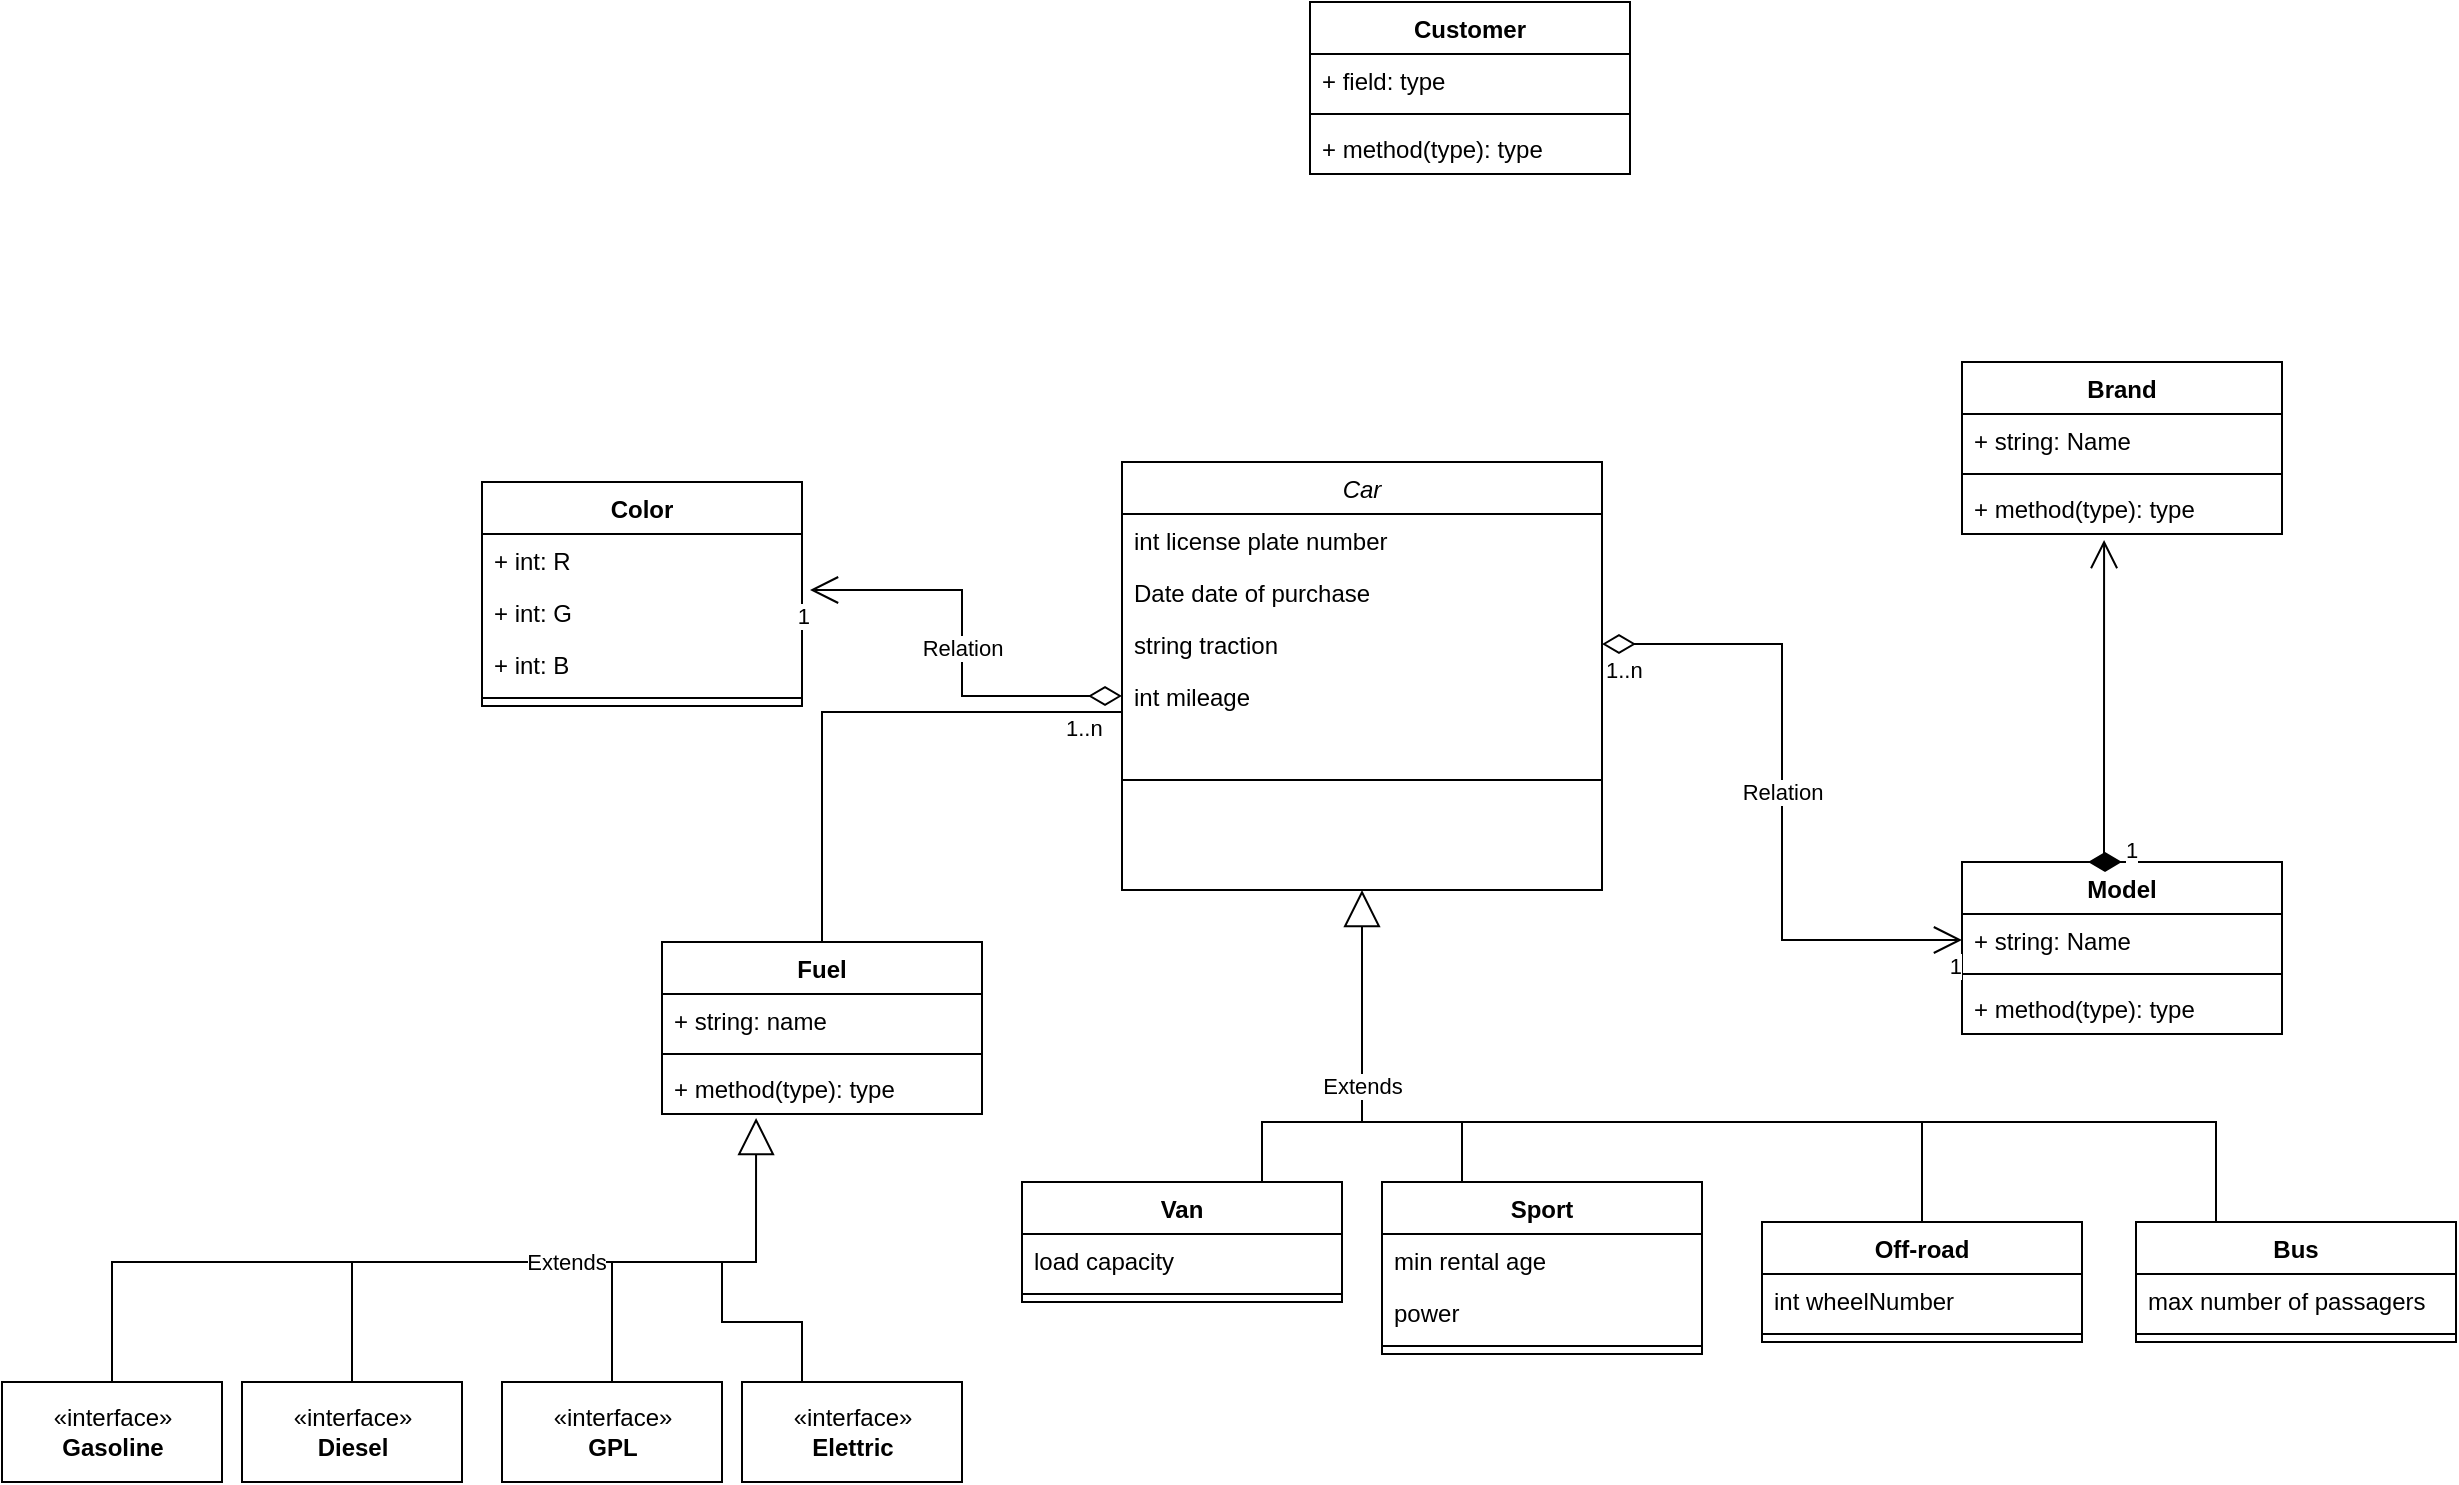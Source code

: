 <mxfile version="17.4.3"><diagram id="C5RBs43oDa-KdzZeNtuy" name="Page-1"><mxGraphModel dx="2316" dy="1942" grid="1" gridSize="10" guides="1" tooltips="1" connect="1" arrows="1" fold="1" page="1" pageScale="1" pageWidth="827" pageHeight="1169" math="0" shadow="0"><root><mxCell id="WIyWlLk6GJQsqaUBKTNV-0"/><mxCell id="WIyWlLk6GJQsqaUBKTNV-1" parent="WIyWlLk6GJQsqaUBKTNV-0"/><mxCell id="zkfFHV4jXpPFQw0GAbJ--0" value="Car&#10;" style="swimlane;fontStyle=2;align=center;verticalAlign=top;childLayout=stackLayout;horizontal=1;startSize=26;horizontalStack=0;resizeParent=1;resizeLast=0;collapsible=1;marginBottom=0;rounded=0;shadow=0;strokeWidth=1;" parent="WIyWlLk6GJQsqaUBKTNV-1" vertex="1"><mxGeometry x="160" y="120" width="240" height="214" as="geometry"><mxRectangle x="230" y="140" width="160" height="26" as="alternateBounds"/></mxGeometry></mxCell><mxCell id="zkfFHV4jXpPFQw0GAbJ--1" value="int license plate number" style="text;align=left;verticalAlign=top;spacingLeft=4;spacingRight=4;overflow=hidden;rotatable=0;points=[[0,0.5],[1,0.5]];portConstraint=eastwest;" parent="zkfFHV4jXpPFQw0GAbJ--0" vertex="1"><mxGeometry y="26" width="240" height="26" as="geometry"/></mxCell><mxCell id="ccY_0800kIf1PqhghtWj-1" value="Date date of purchase" style="text;align=left;verticalAlign=top;spacingLeft=4;spacingRight=4;overflow=hidden;rotatable=0;points=[[0,0.5],[1,0.5]];portConstraint=eastwest;rounded=0;shadow=0;html=0;" vertex="1" parent="zkfFHV4jXpPFQw0GAbJ--0"><mxGeometry y="52" width="240" height="26" as="geometry"/></mxCell><mxCell id="ccY_0800kIf1PqhghtWj-3" value="string traction" style="text;align=left;verticalAlign=top;spacingLeft=4;spacingRight=4;overflow=hidden;rotatable=0;points=[[0,0.5],[1,0.5]];portConstraint=eastwest;rounded=0;shadow=0;html=0;" vertex="1" parent="zkfFHV4jXpPFQw0GAbJ--0"><mxGeometry y="78" width="240" height="26" as="geometry"/></mxCell><mxCell id="ccY_0800kIf1PqhghtWj-41" value="int mileage" style="text;align=left;verticalAlign=top;spacingLeft=4;spacingRight=4;overflow=hidden;rotatable=0;points=[[0,0.5],[1,0.5]];portConstraint=eastwest;rounded=0;shadow=0;html=0;" vertex="1" parent="zkfFHV4jXpPFQw0GAbJ--0"><mxGeometry y="104" width="240" height="26" as="geometry"/></mxCell><mxCell id="zkfFHV4jXpPFQw0GAbJ--4" value="" style="line;html=1;strokeWidth=1;align=left;verticalAlign=middle;spacingTop=-1;spacingLeft=3;spacingRight=3;rotatable=0;labelPosition=right;points=[];portConstraint=eastwest;" parent="zkfFHV4jXpPFQw0GAbJ--0" vertex="1"><mxGeometry y="130" width="240" height="58" as="geometry"/></mxCell><mxCell id="ccY_0800kIf1PqhghtWj-4" value="Van&#10;" style="swimlane;fontStyle=1;align=center;verticalAlign=top;childLayout=stackLayout;horizontal=1;startSize=26;horizontalStack=0;resizeParent=1;resizeParentMax=0;resizeLast=0;collapsible=1;marginBottom=0;" vertex="1" parent="WIyWlLk6GJQsqaUBKTNV-1"><mxGeometry x="110" y="480" width="160" height="60" as="geometry"/></mxCell><mxCell id="ccY_0800kIf1PqhghtWj-5" value="load capacity" style="text;strokeColor=none;fillColor=none;align=left;verticalAlign=top;spacingLeft=4;spacingRight=4;overflow=hidden;rotatable=0;points=[[0,0.5],[1,0.5]];portConstraint=eastwest;" vertex="1" parent="ccY_0800kIf1PqhghtWj-4"><mxGeometry y="26" width="160" height="26" as="geometry"/></mxCell><mxCell id="ccY_0800kIf1PqhghtWj-6" value="" style="line;strokeWidth=1;fillColor=none;align=left;verticalAlign=middle;spacingTop=-1;spacingLeft=3;spacingRight=3;rotatable=0;labelPosition=right;points=[];portConstraint=eastwest;" vertex="1" parent="ccY_0800kIf1PqhghtWj-4"><mxGeometry y="52" width="160" height="8" as="geometry"/></mxCell><mxCell id="ccY_0800kIf1PqhghtWj-8" value="Sport" style="swimlane;fontStyle=1;align=center;verticalAlign=top;childLayout=stackLayout;horizontal=1;startSize=26;horizontalStack=0;resizeParent=1;resizeParentMax=0;resizeLast=0;collapsible=1;marginBottom=0;" vertex="1" parent="WIyWlLk6GJQsqaUBKTNV-1"><mxGeometry x="290" y="480" width="160" height="86" as="geometry"/></mxCell><mxCell id="ccY_0800kIf1PqhghtWj-9" value="min rental age" style="text;strokeColor=none;fillColor=none;align=left;verticalAlign=top;spacingLeft=4;spacingRight=4;overflow=hidden;rotatable=0;points=[[0,0.5],[1,0.5]];portConstraint=eastwest;" vertex="1" parent="ccY_0800kIf1PqhghtWj-8"><mxGeometry y="26" width="160" height="26" as="geometry"/></mxCell><mxCell id="ccY_0800kIf1PqhghtWj-12" value="power" style="text;strokeColor=none;fillColor=none;align=left;verticalAlign=top;spacingLeft=4;spacingRight=4;overflow=hidden;rotatable=0;points=[[0,0.5],[1,0.5]];portConstraint=eastwest;" vertex="1" parent="ccY_0800kIf1PqhghtWj-8"><mxGeometry y="52" width="160" height="26" as="geometry"/></mxCell><mxCell id="ccY_0800kIf1PqhghtWj-10" value="" style="line;strokeWidth=1;fillColor=none;align=left;verticalAlign=middle;spacingTop=-1;spacingLeft=3;spacingRight=3;rotatable=0;labelPosition=right;points=[];portConstraint=eastwest;" vertex="1" parent="ccY_0800kIf1PqhghtWj-8"><mxGeometry y="78" width="160" height="8" as="geometry"/></mxCell><mxCell id="ccY_0800kIf1PqhghtWj-13" value="Bus" style="swimlane;fontStyle=1;align=center;verticalAlign=top;childLayout=stackLayout;horizontal=1;startSize=26;horizontalStack=0;resizeParent=1;resizeParentMax=0;resizeLast=0;collapsible=1;marginBottom=0;" vertex="1" parent="WIyWlLk6GJQsqaUBKTNV-1"><mxGeometry x="667" y="500" width="160" height="60" as="geometry"/></mxCell><mxCell id="ccY_0800kIf1PqhghtWj-14" value="max number of passagers&#10;" style="text;strokeColor=none;fillColor=none;align=left;verticalAlign=top;spacingLeft=4;spacingRight=4;overflow=hidden;rotatable=0;points=[[0,0.5],[1,0.5]];portConstraint=eastwest;" vertex="1" parent="ccY_0800kIf1PqhghtWj-13"><mxGeometry y="26" width="160" height="26" as="geometry"/></mxCell><mxCell id="ccY_0800kIf1PqhghtWj-15" value="" style="line;strokeWidth=1;fillColor=none;align=left;verticalAlign=middle;spacingTop=-1;spacingLeft=3;spacingRight=3;rotatable=0;labelPosition=right;points=[];portConstraint=eastwest;" vertex="1" parent="ccY_0800kIf1PqhghtWj-13"><mxGeometry y="52" width="160" height="8" as="geometry"/></mxCell><mxCell id="ccY_0800kIf1PqhghtWj-30" value="Extends" style="endArrow=block;endSize=16;endFill=0;html=1;rounded=0;exitX=0.75;exitY=0;exitDx=0;exitDy=0;entryX=0.5;entryY=1;entryDx=0;entryDy=0;" edge="1" parent="WIyWlLk6GJQsqaUBKTNV-1" source="ccY_0800kIf1PqhghtWj-4" target="zkfFHV4jXpPFQw0GAbJ--0"><mxGeometry width="160" relative="1" as="geometry"><mxPoint x="260" y="440" as="sourcePoint"/><mxPoint x="260" y="340" as="targetPoint"/><Array as="points"><mxPoint x="230" y="450"/><mxPoint x="280" y="450"/></Array></mxGeometry></mxCell><mxCell id="ccY_0800kIf1PqhghtWj-46" value="" style="endArrow=none;html=1;rounded=0;strokeColor=default;entryX=0.25;entryY=0;entryDx=0;entryDy=0;" edge="1" parent="WIyWlLk6GJQsqaUBKTNV-1" target="ccY_0800kIf1PqhghtWj-8"><mxGeometry width="50" height="50" relative="1" as="geometry"><mxPoint x="260" y="450" as="sourcePoint"/><mxPoint x="660" y="420" as="targetPoint"/><Array as="points"><mxPoint x="330" y="450"/></Array></mxGeometry></mxCell><mxCell id="ccY_0800kIf1PqhghtWj-48" value="" style="endArrow=none;html=1;rounded=0;strokeColor=default;entryX=0.25;entryY=0;entryDx=0;entryDy=0;" edge="1" parent="WIyWlLk6GJQsqaUBKTNV-1" target="ccY_0800kIf1PqhghtWj-13"><mxGeometry width="50" height="50" relative="1" as="geometry"><mxPoint x="330" y="450" as="sourcePoint"/><mxPoint x="530" y="420" as="targetPoint"/><Array as="points"><mxPoint x="510" y="450"/><mxPoint x="707" y="450"/></Array></mxGeometry></mxCell><mxCell id="ccY_0800kIf1PqhghtWj-51" value="Brand" style="swimlane;fontStyle=1;align=center;verticalAlign=top;childLayout=stackLayout;horizontal=1;startSize=26;horizontalStack=0;resizeParent=1;resizeParentMax=0;resizeLast=0;collapsible=1;marginBottom=0;" vertex="1" parent="WIyWlLk6GJQsqaUBKTNV-1"><mxGeometry x="580" y="70" width="160" height="86" as="geometry"/></mxCell><mxCell id="ccY_0800kIf1PqhghtWj-52" value="+ string: Name" style="text;strokeColor=none;fillColor=none;align=left;verticalAlign=top;spacingLeft=4;spacingRight=4;overflow=hidden;rotatable=0;points=[[0,0.5],[1,0.5]];portConstraint=eastwest;" vertex="1" parent="ccY_0800kIf1PqhghtWj-51"><mxGeometry y="26" width="160" height="26" as="geometry"/></mxCell><mxCell id="ccY_0800kIf1PqhghtWj-53" value="" style="line;strokeWidth=1;fillColor=none;align=left;verticalAlign=middle;spacingTop=-1;spacingLeft=3;spacingRight=3;rotatable=0;labelPosition=right;points=[];portConstraint=eastwest;" vertex="1" parent="ccY_0800kIf1PqhghtWj-51"><mxGeometry y="52" width="160" height="8" as="geometry"/></mxCell><mxCell id="ccY_0800kIf1PqhghtWj-54" value="+ method(type): type" style="text;strokeColor=none;fillColor=none;align=left;verticalAlign=top;spacingLeft=4;spacingRight=4;overflow=hidden;rotatable=0;points=[[0,0.5],[1,0.5]];portConstraint=eastwest;" vertex="1" parent="ccY_0800kIf1PqhghtWj-51"><mxGeometry y="60" width="160" height="26" as="geometry"/></mxCell><mxCell id="ccY_0800kIf1PqhghtWj-56" value="Model" style="swimlane;fontStyle=1;align=center;verticalAlign=top;childLayout=stackLayout;horizontal=1;startSize=26;horizontalStack=0;resizeParent=1;resizeParentMax=0;resizeLast=0;collapsible=1;marginBottom=0;" vertex="1" parent="WIyWlLk6GJQsqaUBKTNV-1"><mxGeometry x="580" y="320" width="160" height="86" as="geometry"/></mxCell><mxCell id="ccY_0800kIf1PqhghtWj-57" value="+ string: Name" style="text;strokeColor=none;fillColor=none;align=left;verticalAlign=top;spacingLeft=4;spacingRight=4;overflow=hidden;rotatable=0;points=[[0,0.5],[1,0.5]];portConstraint=eastwest;" vertex="1" parent="ccY_0800kIf1PqhghtWj-56"><mxGeometry y="26" width="160" height="26" as="geometry"/></mxCell><mxCell id="ccY_0800kIf1PqhghtWj-58" value="" style="line;strokeWidth=1;fillColor=none;align=left;verticalAlign=middle;spacingTop=-1;spacingLeft=3;spacingRight=3;rotatable=0;labelPosition=right;points=[];portConstraint=eastwest;" vertex="1" parent="ccY_0800kIf1PqhghtWj-56"><mxGeometry y="52" width="160" height="8" as="geometry"/></mxCell><mxCell id="ccY_0800kIf1PqhghtWj-59" value="+ method(type): type" style="text;strokeColor=none;fillColor=none;align=left;verticalAlign=top;spacingLeft=4;spacingRight=4;overflow=hidden;rotatable=0;points=[[0,0.5],[1,0.5]];portConstraint=eastwest;" vertex="1" parent="ccY_0800kIf1PqhghtWj-56"><mxGeometry y="60" width="160" height="26" as="geometry"/></mxCell><mxCell id="ccY_0800kIf1PqhghtWj-60" value="1" style="endArrow=open;html=1;endSize=12;startArrow=diamondThin;startSize=14;startFill=1;edgeStyle=orthogonalEdgeStyle;align=left;verticalAlign=bottom;rounded=0;strokeColor=default;exitX=0.5;exitY=0;exitDx=0;exitDy=0;entryX=0.444;entryY=1.115;entryDx=0;entryDy=0;entryPerimeter=0;" edge="1" parent="WIyWlLk6GJQsqaUBKTNV-1" source="ccY_0800kIf1PqhghtWj-56" target="ccY_0800kIf1PqhghtWj-54"><mxGeometry x="-1" y="3" relative="1" as="geometry"><mxPoint x="640" y="290" as="sourcePoint"/><mxPoint x="800" y="290" as="targetPoint"/><Array as="points"><mxPoint x="651" y="320"/></Array></mxGeometry></mxCell><mxCell id="ccY_0800kIf1PqhghtWj-64" value="Relation" style="endArrow=open;html=1;endSize=12;startArrow=diamondThin;startSize=14;startFill=0;edgeStyle=orthogonalEdgeStyle;rounded=0;strokeColor=default;entryX=0;entryY=0.5;entryDx=0;entryDy=0;exitX=1;exitY=0.5;exitDx=0;exitDy=0;" edge="1" parent="WIyWlLk6GJQsqaUBKTNV-1" source="ccY_0800kIf1PqhghtWj-3" target="ccY_0800kIf1PqhghtWj-57"><mxGeometry relative="1" as="geometry"><mxPoint x="450" y="250" as="sourcePoint"/><mxPoint x="610" y="250" as="targetPoint"/></mxGeometry></mxCell><mxCell id="ccY_0800kIf1PqhghtWj-65" value="1..n" style="edgeLabel;resizable=0;html=1;align=left;verticalAlign=top;" connectable="0" vertex="1" parent="ccY_0800kIf1PqhghtWj-64"><mxGeometry x="-1" relative="1" as="geometry"/></mxCell><mxCell id="ccY_0800kIf1PqhghtWj-66" value="1" style="edgeLabel;resizable=0;html=1;align=right;verticalAlign=top;" connectable="0" vertex="1" parent="ccY_0800kIf1PqhghtWj-64"><mxGeometry x="1" relative="1" as="geometry"/></mxCell><mxCell id="ccY_0800kIf1PqhghtWj-72" style="edgeStyle=orthogonalEdgeStyle;rounded=0;orthogonalLoop=1;jettySize=auto;html=1;exitX=0.5;exitY=0;exitDx=0;exitDy=0;strokeColor=default;endArrow=none;endFill=0;" edge="1" parent="WIyWlLk6GJQsqaUBKTNV-1" source="ccY_0800kIf1PqhghtWj-67"><mxGeometry relative="1" as="geometry"><mxPoint x="560" y="450" as="targetPoint"/></mxGeometry></mxCell><mxCell id="ccY_0800kIf1PqhghtWj-67" value="Off-road" style="swimlane;fontStyle=1;align=center;verticalAlign=top;childLayout=stackLayout;horizontal=1;startSize=26;horizontalStack=0;resizeParent=1;resizeParentMax=0;resizeLast=0;collapsible=1;marginBottom=0;" vertex="1" parent="WIyWlLk6GJQsqaUBKTNV-1"><mxGeometry x="480" y="500" width="160" height="60" as="geometry"/></mxCell><mxCell id="ccY_0800kIf1PqhghtWj-68" value="int wheelNumber" style="text;strokeColor=none;fillColor=none;align=left;verticalAlign=top;spacingLeft=4;spacingRight=4;overflow=hidden;rotatable=0;points=[[0,0.5],[1,0.5]];portConstraint=eastwest;" vertex="1" parent="ccY_0800kIf1PqhghtWj-67"><mxGeometry y="26" width="160" height="26" as="geometry"/></mxCell><mxCell id="ccY_0800kIf1PqhghtWj-70" value="" style="line;strokeWidth=1;fillColor=none;align=left;verticalAlign=middle;spacingTop=-1;spacingLeft=3;spacingRight=3;rotatable=0;labelPosition=right;points=[];portConstraint=eastwest;" vertex="1" parent="ccY_0800kIf1PqhghtWj-67"><mxGeometry y="52" width="160" height="8" as="geometry"/></mxCell><mxCell id="ccY_0800kIf1PqhghtWj-74" value="Color" style="swimlane;fontStyle=1;align=center;verticalAlign=top;childLayout=stackLayout;horizontal=1;startSize=26;horizontalStack=0;resizeParent=1;resizeParentMax=0;resizeLast=0;collapsible=1;marginBottom=0;" vertex="1" parent="WIyWlLk6GJQsqaUBKTNV-1"><mxGeometry x="-160" y="130" width="160" height="112" as="geometry"/></mxCell><mxCell id="ccY_0800kIf1PqhghtWj-75" value="+ int: R" style="text;strokeColor=none;fillColor=none;align=left;verticalAlign=top;spacingLeft=4;spacingRight=4;overflow=hidden;rotatable=0;points=[[0,0.5],[1,0.5]];portConstraint=eastwest;" vertex="1" parent="ccY_0800kIf1PqhghtWj-74"><mxGeometry y="26" width="160" height="26" as="geometry"/></mxCell><mxCell id="ccY_0800kIf1PqhghtWj-78" value="+ int: G" style="text;strokeColor=none;fillColor=none;align=left;verticalAlign=top;spacingLeft=4;spacingRight=4;overflow=hidden;rotatable=0;points=[[0,0.5],[1,0.5]];portConstraint=eastwest;" vertex="1" parent="ccY_0800kIf1PqhghtWj-74"><mxGeometry y="52" width="160" height="26" as="geometry"/></mxCell><mxCell id="ccY_0800kIf1PqhghtWj-79" value="+ int: B&#10;" style="text;strokeColor=none;fillColor=none;align=left;verticalAlign=top;spacingLeft=4;spacingRight=4;overflow=hidden;rotatable=0;points=[[0,0.5],[1,0.5]];portConstraint=eastwest;" vertex="1" parent="ccY_0800kIf1PqhghtWj-74"><mxGeometry y="78" width="160" height="26" as="geometry"/></mxCell><mxCell id="ccY_0800kIf1PqhghtWj-76" value="" style="line;strokeWidth=1;fillColor=none;align=left;verticalAlign=middle;spacingTop=-1;spacingLeft=3;spacingRight=3;rotatable=0;labelPosition=right;points=[];portConstraint=eastwest;" vertex="1" parent="ccY_0800kIf1PqhghtWj-74"><mxGeometry y="104" width="160" height="8" as="geometry"/></mxCell><mxCell id="ccY_0800kIf1PqhghtWj-80" value="Relation" style="endArrow=open;html=1;endSize=12;startArrow=diamondThin;startSize=14;startFill=0;edgeStyle=orthogonalEdgeStyle;rounded=0;strokeColor=default;entryX=1.025;entryY=1.077;entryDx=0;entryDy=0;entryPerimeter=0;exitX=0;exitY=0.5;exitDx=0;exitDy=0;" edge="1" parent="WIyWlLk6GJQsqaUBKTNV-1" source="ccY_0800kIf1PqhghtWj-41" target="ccY_0800kIf1PqhghtWj-75"><mxGeometry relative="1" as="geometry"><mxPoint x="120" y="270" as="sourcePoint"/><mxPoint x="60" y="458" as="targetPoint"/></mxGeometry></mxCell><mxCell id="ccY_0800kIf1PqhghtWj-81" value="1..n" style="edgeLabel;resizable=0;html=1;align=left;verticalAlign=top;" connectable="0" vertex="1" parent="ccY_0800kIf1PqhghtWj-80"><mxGeometry x="-1" relative="1" as="geometry"><mxPoint x="-30" y="3" as="offset"/></mxGeometry></mxCell><mxCell id="ccY_0800kIf1PqhghtWj-82" value="1" style="edgeLabel;resizable=0;html=1;align=right;verticalAlign=top;" connectable="0" vertex="1" parent="ccY_0800kIf1PqhghtWj-80"><mxGeometry x="1" relative="1" as="geometry"/></mxCell><mxCell id="ccY_0800kIf1PqhghtWj-95" style="edgeStyle=orthogonalEdgeStyle;rounded=0;orthogonalLoop=1;jettySize=auto;html=1;exitX=0.5;exitY=0;exitDx=0;exitDy=0;endArrow=none;endFill=0;strokeColor=default;" edge="1" parent="WIyWlLk6GJQsqaUBKTNV-1" source="ccY_0800kIf1PqhghtWj-83"><mxGeometry relative="1" as="geometry"><mxPoint x="-220" y="520" as="targetPoint"/><Array as="points"><mxPoint x="-345" y="520"/></Array></mxGeometry></mxCell><mxCell id="ccY_0800kIf1PqhghtWj-83" value="«interface»&lt;br&gt;&lt;b&gt;Gasoline&lt;/b&gt;" style="html=1;" vertex="1" parent="WIyWlLk6GJQsqaUBKTNV-1"><mxGeometry x="-400" y="580" width="110" height="50" as="geometry"/></mxCell><mxCell id="ccY_0800kIf1PqhghtWj-84" value="«interface»&lt;br&gt;&lt;b&gt;Diesel&lt;/b&gt;" style="html=1;" vertex="1" parent="WIyWlLk6GJQsqaUBKTNV-1"><mxGeometry x="-280" y="580" width="110" height="50" as="geometry"/></mxCell><mxCell id="ccY_0800kIf1PqhghtWj-96" style="edgeStyle=orthogonalEdgeStyle;rounded=0;orthogonalLoop=1;jettySize=auto;html=1;endArrow=none;endFill=0;strokeColor=default;" edge="1" parent="WIyWlLk6GJQsqaUBKTNV-1" source="ccY_0800kIf1PqhghtWj-85"><mxGeometry relative="1" as="geometry"><mxPoint x="-95" y="520" as="targetPoint"/></mxGeometry></mxCell><mxCell id="ccY_0800kIf1PqhghtWj-85" value="«interface»&lt;br&gt;&lt;b&gt;GPL&lt;/b&gt;" style="html=1;" vertex="1" parent="WIyWlLk6GJQsqaUBKTNV-1"><mxGeometry x="-150" y="580" width="110" height="50" as="geometry"/></mxCell><mxCell id="ccY_0800kIf1PqhghtWj-97" style="edgeStyle=orthogonalEdgeStyle;rounded=0;orthogonalLoop=1;jettySize=auto;html=1;endArrow=none;endFill=0;strokeColor=default;" edge="1" parent="WIyWlLk6GJQsqaUBKTNV-1" source="ccY_0800kIf1PqhghtWj-86"><mxGeometry relative="1" as="geometry"><mxPoint x="-40" y="520" as="targetPoint"/><Array as="points"><mxPoint y="550"/><mxPoint x="-40" y="550"/></Array></mxGeometry></mxCell><mxCell id="ccY_0800kIf1PqhghtWj-86" value="«interface»&lt;br&gt;&lt;b&gt;Elettric&lt;/b&gt;" style="html=1;" vertex="1" parent="WIyWlLk6GJQsqaUBKTNV-1"><mxGeometry x="-30" y="580" width="110" height="50" as="geometry"/></mxCell><mxCell id="ccY_0800kIf1PqhghtWj-92" style="edgeStyle=orthogonalEdgeStyle;rounded=0;orthogonalLoop=1;jettySize=auto;html=1;exitX=0.5;exitY=0;exitDx=0;exitDy=0;entryX=0;entryY=0.808;entryDx=0;entryDy=0;entryPerimeter=0;endArrow=none;endFill=0;strokeColor=default;" edge="1" parent="WIyWlLk6GJQsqaUBKTNV-1" source="ccY_0800kIf1PqhghtWj-88" target="ccY_0800kIf1PqhghtWj-41"><mxGeometry relative="1" as="geometry"/></mxCell><mxCell id="ccY_0800kIf1PqhghtWj-88" value="Fuel" style="swimlane;fontStyle=1;align=center;verticalAlign=top;childLayout=stackLayout;horizontal=1;startSize=26;horizontalStack=0;resizeParent=1;resizeParentMax=0;resizeLast=0;collapsible=1;marginBottom=0;" vertex="1" parent="WIyWlLk6GJQsqaUBKTNV-1"><mxGeometry x="-70" y="360" width="160" height="86" as="geometry"/></mxCell><mxCell id="ccY_0800kIf1PqhghtWj-89" value="+ string: name" style="text;strokeColor=none;fillColor=none;align=left;verticalAlign=top;spacingLeft=4;spacingRight=4;overflow=hidden;rotatable=0;points=[[0,0.5],[1,0.5]];portConstraint=eastwest;" vertex="1" parent="ccY_0800kIf1PqhghtWj-88"><mxGeometry y="26" width="160" height="26" as="geometry"/></mxCell><mxCell id="ccY_0800kIf1PqhghtWj-90" value="" style="line;strokeWidth=1;fillColor=none;align=left;verticalAlign=middle;spacingTop=-1;spacingLeft=3;spacingRight=3;rotatable=0;labelPosition=right;points=[];portConstraint=eastwest;" vertex="1" parent="ccY_0800kIf1PqhghtWj-88"><mxGeometry y="52" width="160" height="8" as="geometry"/></mxCell><mxCell id="ccY_0800kIf1PqhghtWj-91" value="+ method(type): type" style="text;strokeColor=none;fillColor=none;align=left;verticalAlign=top;spacingLeft=4;spacingRight=4;overflow=hidden;rotatable=0;points=[[0,0.5],[1,0.5]];portConstraint=eastwest;" vertex="1" parent="ccY_0800kIf1PqhghtWj-88"><mxGeometry y="60" width="160" height="26" as="geometry"/></mxCell><mxCell id="ccY_0800kIf1PqhghtWj-93" value="Extends" style="endArrow=block;endSize=16;endFill=0;html=1;rounded=0;exitX=0.5;exitY=0;exitDx=0;exitDy=0;entryX=0.294;entryY=1.077;entryDx=0;entryDy=0;entryPerimeter=0;" edge="1" parent="WIyWlLk6GJQsqaUBKTNV-1" source="ccY_0800kIf1PqhghtWj-84" target="ccY_0800kIf1PqhghtWj-91"><mxGeometry width="160" relative="1" as="geometry"><mxPoint x="-180" y="552" as="sourcePoint"/><mxPoint x="-130" y="406" as="targetPoint"/><Array as="points"><mxPoint x="-225" y="520"/><mxPoint x="-23" y="520"/></Array></mxGeometry></mxCell><mxCell id="ccY_0800kIf1PqhghtWj-98" value="Customer" style="swimlane;fontStyle=1;align=center;verticalAlign=top;childLayout=stackLayout;horizontal=1;startSize=26;horizontalStack=0;resizeParent=1;resizeParentMax=0;resizeLast=0;collapsible=1;marginBottom=0;" vertex="1" parent="WIyWlLk6GJQsqaUBKTNV-1"><mxGeometry x="254" y="-110" width="160" height="86" as="geometry"/></mxCell><mxCell id="ccY_0800kIf1PqhghtWj-99" value="+ field: type" style="text;strokeColor=none;fillColor=none;align=left;verticalAlign=top;spacingLeft=4;spacingRight=4;overflow=hidden;rotatable=0;points=[[0,0.5],[1,0.5]];portConstraint=eastwest;" vertex="1" parent="ccY_0800kIf1PqhghtWj-98"><mxGeometry y="26" width="160" height="26" as="geometry"/></mxCell><mxCell id="ccY_0800kIf1PqhghtWj-100" value="" style="line;strokeWidth=1;fillColor=none;align=left;verticalAlign=middle;spacingTop=-1;spacingLeft=3;spacingRight=3;rotatable=0;labelPosition=right;points=[];portConstraint=eastwest;" vertex="1" parent="ccY_0800kIf1PqhghtWj-98"><mxGeometry y="52" width="160" height="8" as="geometry"/></mxCell><mxCell id="ccY_0800kIf1PqhghtWj-101" value="+ method(type): type" style="text;strokeColor=none;fillColor=none;align=left;verticalAlign=top;spacingLeft=4;spacingRight=4;overflow=hidden;rotatable=0;points=[[0,0.5],[1,0.5]];portConstraint=eastwest;" vertex="1" parent="ccY_0800kIf1PqhghtWj-98"><mxGeometry y="60" width="160" height="26" as="geometry"/></mxCell></root></mxGraphModel></diagram></mxfile>